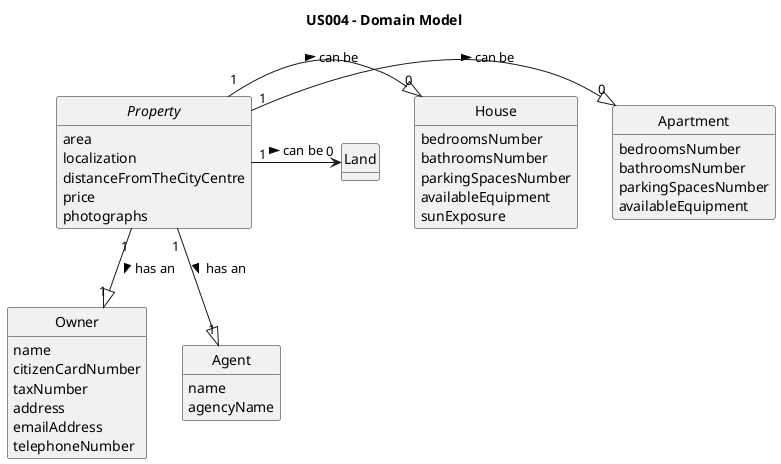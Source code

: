 @startuml
skinparam monochrome true
skinparam packageStyle rectangle
skinparam shadowing false

'left to right direction

skinparam classAttributeIconSize 0

hide circle
hide methods

title US004 - Domain Model

abstract class Property {
    area
    localization
    distanceFromTheCityCentre
    price
    photographs
}

class Owner {
    name
    citizenCardNumber
    taxNumber
    address
    emailAddress
    telephoneNumber
}

class Land{

}

class House{
    bedroomsNumber
    bathroomsNumber
    parkingSpacesNumber
    availableEquipment
    sunExposure
}

class Apartment{
    bedroomsNumber
    bathroomsNumber
    parkingSpacesNumber
    availableEquipment
}
class Agent{
    name
    agencyName
}

Property "1" --|> "1" Owner : has an >
Property "1" --|> "1" Agent : has an >

Property "1" -R-|> "0" Apartment : can be >
Property "1" -R-|> "0" House : can be >
Property "1" -R-----> "0" Land : can be >


@enduml